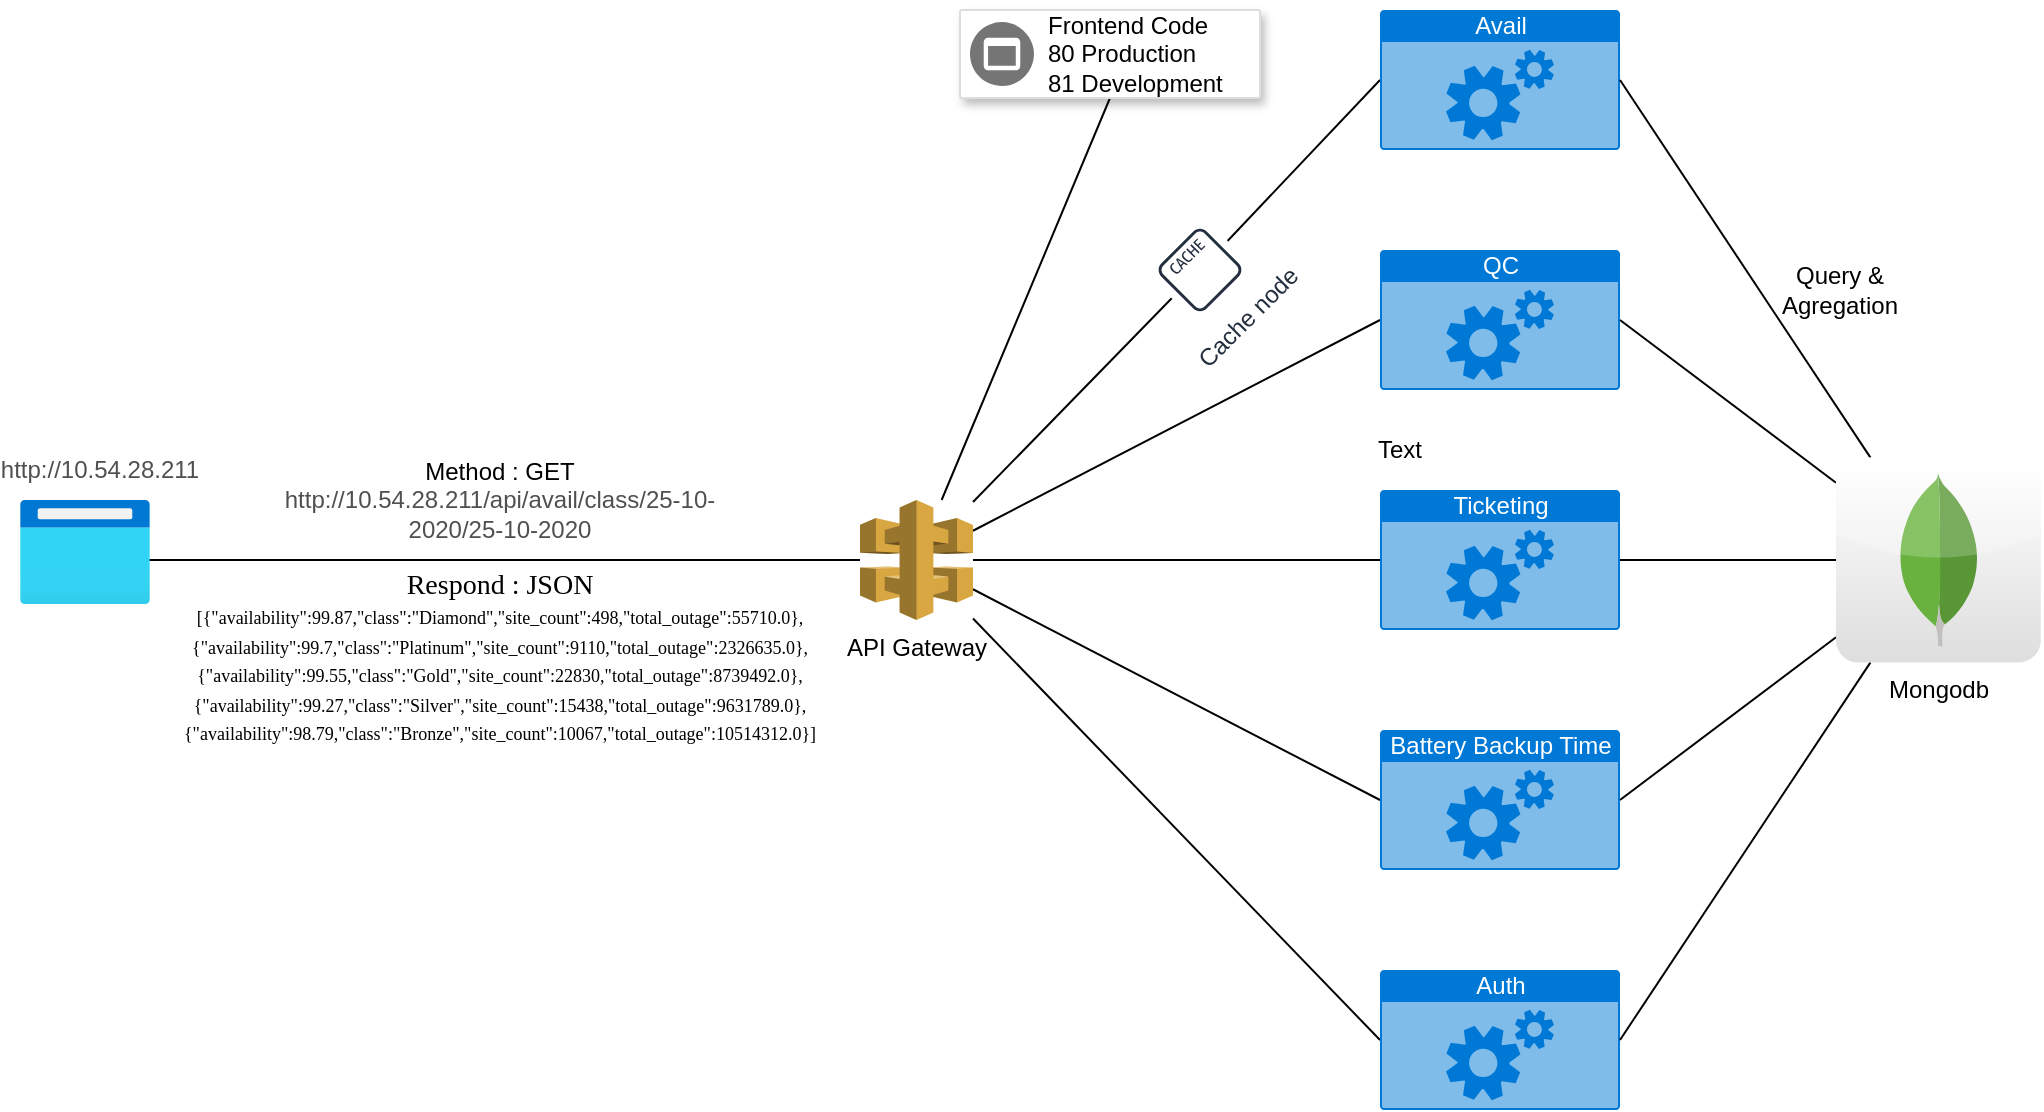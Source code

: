 <mxfile version="13.8.3" type="github">
  <diagram id="U4RRDcylGkdC7Ly2OUhQ" name="Page-1">
    <mxGraphModel dx="1646" dy="492" grid="1" gridSize="10" guides="1" tooltips="1" connect="1" arrows="1" fold="1" page="1" pageScale="1" pageWidth="850" pageHeight="1100" math="0" shadow="0">
      <root>
        <mxCell id="0" />
        <mxCell id="1" parent="0" />
        <mxCell id="EKdELdQXOBPCtrRxAm0l-20" style="edgeStyle=none;rounded=0;orthogonalLoop=1;jettySize=auto;html=1;endArrow=none;endFill=0;exitX=0.923;exitY=0.577;exitDx=0;exitDy=0;exitPerimeter=0;" parent="1" source="oMrklNMT-Pfuy0eT6J20-4" target="EKdELdQXOBPCtrRxAm0l-2" edge="1">
          <mxGeometry relative="1" as="geometry">
            <mxPoint x="120" y="285" as="sourcePoint" />
          </mxGeometry>
        </mxCell>
        <mxCell id="EKdELdQXOBPCtrRxAm0l-13" style="edgeStyle=none;rounded=0;orthogonalLoop=1;jettySize=auto;html=1;entryX=0;entryY=0.5;entryDx=0;entryDy=0;entryPerimeter=0;endArrow=none;endFill=0;" parent="1" source="EKdELdQXOBPCtrRxAm0l-40" target="EKdELdQXOBPCtrRxAm0l-3" edge="1">
          <mxGeometry relative="1" as="geometry" />
        </mxCell>
        <mxCell id="EKdELdQXOBPCtrRxAm0l-14" style="edgeStyle=none;rounded=0;orthogonalLoop=1;jettySize=auto;html=1;entryX=0;entryY=0.5;entryDx=0;entryDy=0;entryPerimeter=0;endArrow=none;endFill=0;" parent="1" source="EKdELdQXOBPCtrRxAm0l-2" target="EKdELdQXOBPCtrRxAm0l-4" edge="1">
          <mxGeometry relative="1" as="geometry" />
        </mxCell>
        <mxCell id="EKdELdQXOBPCtrRxAm0l-15" style="edgeStyle=none;rounded=0;orthogonalLoop=1;jettySize=auto;html=1;entryX=0;entryY=0.5;entryDx=0;entryDy=0;entryPerimeter=0;endArrow=none;endFill=0;" parent="1" source="EKdELdQXOBPCtrRxAm0l-2" target="EKdELdQXOBPCtrRxAm0l-5" edge="1">
          <mxGeometry relative="1" as="geometry" />
        </mxCell>
        <mxCell id="EKdELdQXOBPCtrRxAm0l-16" style="edgeStyle=none;rounded=0;orthogonalLoop=1;jettySize=auto;html=1;entryX=0;entryY=0.5;entryDx=0;entryDy=0;entryPerimeter=0;endArrow=none;endFill=0;" parent="1" source="EKdELdQXOBPCtrRxAm0l-2" target="EKdELdQXOBPCtrRxAm0l-6" edge="1">
          <mxGeometry relative="1" as="geometry" />
        </mxCell>
        <mxCell id="EKdELdQXOBPCtrRxAm0l-17" style="edgeStyle=none;rounded=0;orthogonalLoop=1;jettySize=auto;html=1;entryX=0;entryY=0.5;entryDx=0;entryDy=0;entryPerimeter=0;endArrow=none;endFill=0;" parent="1" source="EKdELdQXOBPCtrRxAm0l-2" target="EKdELdQXOBPCtrRxAm0l-7" edge="1">
          <mxGeometry relative="1" as="geometry" />
        </mxCell>
        <mxCell id="oMrklNMT-Pfuy0eT6J20-9" style="edgeStyle=none;rounded=0;orthogonalLoop=1;jettySize=auto;html=1;entryX=0.5;entryY=1;entryDx=0;entryDy=0;endArrow=none;endFill=0;" edge="1" parent="1" source="EKdELdQXOBPCtrRxAm0l-2" target="oMrklNMT-Pfuy0eT6J20-5">
          <mxGeometry relative="1" as="geometry" />
        </mxCell>
        <mxCell id="EKdELdQXOBPCtrRxAm0l-2" value="API Gateway" style="outlineConnect=0;dashed=0;verticalLabelPosition=bottom;verticalAlign=top;align=center;html=1;shape=mxgraph.aws3.api_gateway;fillColor=#D9A741;gradientColor=none;" parent="1" vertex="1">
          <mxGeometry x="260" y="255" width="56.5" height="60" as="geometry" />
        </mxCell>
        <mxCell id="EKdELdQXOBPCtrRxAm0l-3" value="Avail" style="html=1;strokeColor=none;fillColor=#0079D6;labelPosition=center;verticalLabelPosition=middle;verticalAlign=top;align=center;fontSize=12;outlineConnect=0;spacingTop=-6;fontColor=#FFFFFF;shape=mxgraph.sitemap.services;" parent="1" vertex="1">
          <mxGeometry x="520" y="10" width="120" height="70" as="geometry" />
        </mxCell>
        <mxCell id="EKdELdQXOBPCtrRxAm0l-4" value="QC" style="html=1;strokeColor=none;fillColor=#0079D6;labelPosition=center;verticalLabelPosition=middle;verticalAlign=top;align=center;fontSize=12;outlineConnect=0;spacingTop=-6;fontColor=#FFFFFF;shape=mxgraph.sitemap.services;" parent="1" vertex="1">
          <mxGeometry x="520" y="130" width="120" height="70" as="geometry" />
        </mxCell>
        <mxCell id="EKdELdQXOBPCtrRxAm0l-5" value="Ticketing" style="html=1;strokeColor=none;fillColor=#0079D6;labelPosition=center;verticalLabelPosition=middle;verticalAlign=top;align=center;fontSize=12;outlineConnect=0;spacingTop=-6;fontColor=#FFFFFF;shape=mxgraph.sitemap.services;" parent="1" vertex="1">
          <mxGeometry x="520" y="250" width="120" height="70" as="geometry" />
        </mxCell>
        <mxCell id="EKdELdQXOBPCtrRxAm0l-6" value="Battery Backup Time" style="html=1;strokeColor=none;fillColor=#0079D6;labelPosition=center;verticalLabelPosition=middle;verticalAlign=top;align=center;fontSize=12;outlineConnect=0;spacingTop=-6;fontColor=#FFFFFF;shape=mxgraph.sitemap.services;" parent="1" vertex="1">
          <mxGeometry x="520" y="370" width="120" height="70" as="geometry" />
        </mxCell>
        <mxCell id="EKdELdQXOBPCtrRxAm0l-7" value="Auth" style="html=1;strokeColor=none;fillColor=#0079D6;labelPosition=center;verticalLabelPosition=middle;verticalAlign=top;align=center;fontSize=12;outlineConnect=0;spacingTop=-6;fontColor=#FFFFFF;shape=mxgraph.sitemap.services;" parent="1" vertex="1">
          <mxGeometry x="520" y="490" width="120" height="70" as="geometry" />
        </mxCell>
        <mxCell id="EKdELdQXOBPCtrRxAm0l-29" style="edgeStyle=none;rounded=0;orthogonalLoop=1;jettySize=auto;html=1;entryX=1;entryY=0.5;entryDx=0;entryDy=0;entryPerimeter=0;endArrow=none;endFill=0;" parent="1" source="EKdELdQXOBPCtrRxAm0l-28" target="EKdELdQXOBPCtrRxAm0l-7" edge="1">
          <mxGeometry relative="1" as="geometry" />
        </mxCell>
        <mxCell id="EKdELdQXOBPCtrRxAm0l-30" style="edgeStyle=none;rounded=0;orthogonalLoop=1;jettySize=auto;html=1;entryX=1;entryY=0.5;entryDx=0;entryDy=0;entryPerimeter=0;endArrow=none;endFill=0;" parent="1" source="EKdELdQXOBPCtrRxAm0l-28" target="EKdELdQXOBPCtrRxAm0l-6" edge="1">
          <mxGeometry relative="1" as="geometry" />
        </mxCell>
        <mxCell id="EKdELdQXOBPCtrRxAm0l-31" style="edgeStyle=none;rounded=0;orthogonalLoop=1;jettySize=auto;html=1;entryX=1;entryY=0.5;entryDx=0;entryDy=0;entryPerimeter=0;endArrow=none;endFill=0;" parent="1" source="EKdELdQXOBPCtrRxAm0l-28" target="EKdELdQXOBPCtrRxAm0l-5" edge="1">
          <mxGeometry relative="1" as="geometry" />
        </mxCell>
        <mxCell id="EKdELdQXOBPCtrRxAm0l-32" style="edgeStyle=none;rounded=0;orthogonalLoop=1;jettySize=auto;html=1;entryX=1;entryY=0.5;entryDx=0;entryDy=0;entryPerimeter=0;endArrow=none;endFill=0;" parent="1" source="EKdELdQXOBPCtrRxAm0l-28" target="EKdELdQXOBPCtrRxAm0l-4" edge="1">
          <mxGeometry relative="1" as="geometry" />
        </mxCell>
        <mxCell id="EKdELdQXOBPCtrRxAm0l-33" style="edgeStyle=none;rounded=0;orthogonalLoop=1;jettySize=auto;html=1;entryX=1;entryY=0.5;entryDx=0;entryDy=0;entryPerimeter=0;endArrow=none;endFill=0;" parent="1" source="EKdELdQXOBPCtrRxAm0l-28" target="EKdELdQXOBPCtrRxAm0l-3" edge="1">
          <mxGeometry relative="1" as="geometry" />
        </mxCell>
        <mxCell id="EKdELdQXOBPCtrRxAm0l-28" value="Mongodb" style="dashed=0;outlineConnect=0;html=1;align=center;labelPosition=center;verticalLabelPosition=bottom;verticalAlign=top;shape=mxgraph.webicons.mongodb;gradientColor=#DFDEDE" parent="1" vertex="1">
          <mxGeometry x="748" y="233.8" width="102.4" height="102.4" as="geometry" />
        </mxCell>
        <mxCell id="oMrklNMT-Pfuy0eT6J20-4" value="" style="aspect=fixed;html=1;points=[];align=center;image;fontSize=12;image=img/lib/azure2/general/Browser.svg;" vertex="1" parent="1">
          <mxGeometry x="-160" y="255" width="65" height="52" as="geometry" />
        </mxCell>
        <mxCell id="oMrklNMT-Pfuy0eT6J20-5" value="" style="strokeColor=#dddddd;shadow=1;strokeWidth=1;rounded=1;absoluteArcSize=1;arcSize=2;" vertex="1" parent="1">
          <mxGeometry x="310" y="10" width="150" height="44" as="geometry" />
        </mxCell>
        <mxCell id="oMrklNMT-Pfuy0eT6J20-6" value="&lt;div&gt;Frontend Code&lt;/div&gt;&lt;div&gt;80 Production&lt;/div&gt;&lt;div&gt;81 Development&lt;br&gt;&lt;/div&gt;" style="dashed=0;connectable=0;html=1;fillColor=#757575;strokeColor=none;shape=mxgraph.gcp2.frontend_platform_services;part=1;labelPosition=right;verticalLabelPosition=middle;align=left;verticalAlign=middle;spacingLeft=5;fontSize=12;" vertex="1" parent="oMrklNMT-Pfuy0eT6J20-5">
          <mxGeometry y="0.5" width="32" height="32" relative="1" as="geometry">
            <mxPoint x="5" y="-16" as="offset" />
          </mxGeometry>
        </mxCell>
        <mxCell id="EKdELdQXOBPCtrRxAm0l-40" value="Cache node" style="outlineConnect=0;fontColor=#232F3E;gradientColor=none;strokeColor=#232F3E;fillColor=#ffffff;dashed=0;verticalLabelPosition=bottom;verticalAlign=top;align=center;html=1;fontSize=12;fontStyle=0;aspect=fixed;shape=mxgraph.aws4.resourceIcon;resIcon=mxgraph.aws4.cache_node;rotation=-45;" parent="1" vertex="1">
          <mxGeometry x="410" y="120" width="40" height="40" as="geometry" />
        </mxCell>
        <mxCell id="oMrklNMT-Pfuy0eT6J20-7" style="edgeStyle=none;rounded=0;orthogonalLoop=1;jettySize=auto;html=1;entryX=0;entryY=0.5;entryDx=0;entryDy=0;entryPerimeter=0;endArrow=none;endFill=0;" edge="1" parent="1" source="EKdELdQXOBPCtrRxAm0l-2" target="EKdELdQXOBPCtrRxAm0l-40">
          <mxGeometry relative="1" as="geometry">
            <mxPoint x="316.5" y="255.744" as="sourcePoint" />
            <mxPoint x="520" y="45" as="targetPoint" />
          </mxGeometry>
        </mxCell>
        <mxCell id="oMrklNMT-Pfuy0eT6J20-11" value="&lt;div&gt;Method : GET&lt;/div&gt;&lt;div&gt;&lt;span style=&quot;color: rgb(80 , 80 , 80) ; font-family: &amp;#34;opensans&amp;#34; , &amp;#34;helvetica&amp;#34; , &amp;#34;arial&amp;#34; , sans-serif ; font-size: 12px ; font-style: normal ; font-weight: 400 ; letter-spacing: normal ; text-align: left ; text-indent: 0px ; text-transform: none ; word-spacing: 0px ; background-color: rgb(255 , 255 , 255) ; display: inline ; float: none&quot;&gt;http://10.54.28.211/api/avail/class/25-10-2020/25-10-2020&lt;/span&gt;&lt;/div&gt;" style="text;html=1;strokeColor=none;fillColor=none;align=center;verticalAlign=middle;whiteSpace=wrap;rounded=0;" vertex="1" parent="1">
          <mxGeometry x="-30" y="255" width="220" as="geometry" />
        </mxCell>
        <mxCell id="oMrklNMT-Pfuy0eT6J20-16" value="&lt;span style=&quot;color: rgb(80 , 80 , 80) ; font-family: &amp;#34;opensans&amp;#34; , &amp;#34;helvetica&amp;#34; , &amp;#34;arial&amp;#34; , sans-serif ; font-size: 12px ; font-style: normal ; font-weight: 400 ; letter-spacing: normal ; text-align: left ; text-indent: 0px ; text-transform: none ; word-spacing: 0px ; background-color: rgb(255 , 255 , 255) ; display: inline ; float: none&quot;&gt;http://10.54.28.211&lt;/span&gt;" style="text;html=1;strokeColor=none;fillColor=none;align=center;verticalAlign=middle;whiteSpace=wrap;rounded=0;" vertex="1" parent="1">
          <mxGeometry x="-140" y="230" width="40" height="20" as="geometry" />
        </mxCell>
        <mxCell id="oMrklNMT-Pfuy0eT6J20-17" value="&lt;div&gt;&lt;font style=&quot;font-size: 14px&quot;&gt;&lt;span style=&quot;color: rgb(0 , 0 , 0) ; font-family: &amp;#34;times new roman&amp;#34; ; font-style: normal ; font-weight: 400 ; letter-spacing: normal ; text-indent: 0px ; text-transform: none ; word-spacing: 0px ; display: inline ; float: none&quot;&gt;Respond : JSON&lt;br&gt;&lt;/span&gt;&lt;/font&gt;&lt;/div&gt;&lt;div&gt;&lt;font style=&quot;font-size: 9px&quot;&gt;&lt;span style=&quot;color: rgb(0 , 0 , 0) ; font-family: &amp;#34;times new roman&amp;#34; ; font-style: normal ; font-weight: 400 ; letter-spacing: normal ; text-indent: 0px ; text-transform: none ; word-spacing: 0px ; display: inline ; float: none&quot;&gt;[{&quot;availability&quot;:99.87,&quot;class&quot;:&quot;Diamond&quot;,&quot;site_count&quot;:498,&quot;total_outage&quot;:55710.0},{&quot;availability&quot;:99.7,&quot;class&quot;:&quot;Platinum&quot;,&quot;site_count&quot;:9110,&quot;total_outage&quot;:2326635.0},{&quot;availability&quot;:99.55,&quot;class&quot;:&quot;Gold&quot;,&quot;site_count&quot;:22830,&quot;total_outage&quot;:8739492.0},{&quot;availability&quot;:99.27,&quot;class&quot;:&quot;Silver&quot;,&quot;site_count&quot;:15438,&quot;total_outage&quot;:9631789.0},{&quot;availability&quot;:98.79,&quot;class&quot;:&quot;Bronze&quot;,&quot;site_count&quot;:10067,&quot;total_outage&quot;:10514312.0}]&lt;/span&gt;&lt;/font&gt;&lt;/div&gt;" style="text;html=1;strokeColor=none;fillColor=none;align=center;verticalAlign=middle;whiteSpace=wrap;rounded=0;" vertex="1" parent="1">
          <mxGeometry x="-50" y="295" width="260" height="75" as="geometry" />
        </mxCell>
        <mxCell id="oMrklNMT-Pfuy0eT6J20-18" value="Text" style="text;html=1;strokeColor=none;fillColor=none;align=center;verticalAlign=middle;whiteSpace=wrap;rounded=0;" vertex="1" parent="1">
          <mxGeometry x="510" y="220" width="40" height="20" as="geometry" />
        </mxCell>
        <mxCell id="oMrklNMT-Pfuy0eT6J20-19" value="Query &amp;amp; Agregation" style="text;html=1;strokeColor=none;fillColor=none;align=center;verticalAlign=middle;whiteSpace=wrap;rounded=0;" vertex="1" parent="1">
          <mxGeometry x="730" y="140" width="40" height="20" as="geometry" />
        </mxCell>
      </root>
    </mxGraphModel>
  </diagram>
</mxfile>
